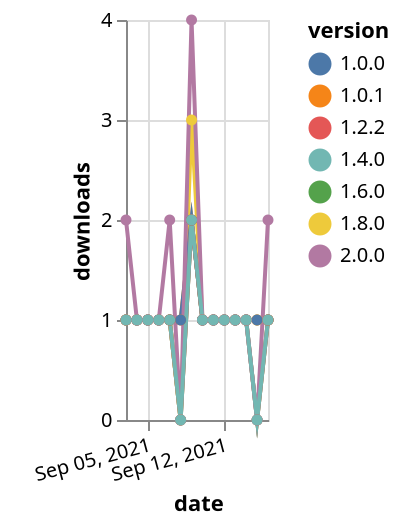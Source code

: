 {"$schema": "https://vega.github.io/schema/vega-lite/v5.json", "description": "A simple bar chart with embedded data.", "data": {"values": [{"date": "2021-09-03", "total": 167, "delta": 1, "version": "1.6.0"}, {"date": "2021-09-04", "total": 168, "delta": 1, "version": "1.6.0"}, {"date": "2021-09-05", "total": 169, "delta": 1, "version": "1.6.0"}, {"date": "2021-09-06", "total": 170, "delta": 1, "version": "1.6.0"}, {"date": "2021-09-07", "total": 171, "delta": 1, "version": "1.6.0"}, {"date": "2021-09-08", "total": 171, "delta": 0, "version": "1.6.0"}, {"date": "2021-09-09", "total": 173, "delta": 2, "version": "1.6.0"}, {"date": "2021-09-10", "total": 174, "delta": 1, "version": "1.6.0"}, {"date": "2021-09-11", "total": 175, "delta": 1, "version": "1.6.0"}, {"date": "2021-09-12", "total": 176, "delta": 1, "version": "1.6.0"}, {"date": "2021-09-13", "total": 177, "delta": 1, "version": "1.6.0"}, {"date": "2021-09-14", "total": 178, "delta": 1, "version": "1.6.0"}, {"date": "2021-09-15", "total": 178, "delta": 0, "version": "1.6.0"}, {"date": "2021-09-16", "total": 179, "delta": 1, "version": "1.6.0"}, {"date": "2021-09-03", "total": 207, "delta": 1, "version": "1.8.0"}, {"date": "2021-09-04", "total": 208, "delta": 1, "version": "1.8.0"}, {"date": "2021-09-05", "total": 209, "delta": 1, "version": "1.8.0"}, {"date": "2021-09-06", "total": 210, "delta": 1, "version": "1.8.0"}, {"date": "2021-09-07", "total": 211, "delta": 1, "version": "1.8.0"}, {"date": "2021-09-08", "total": 211, "delta": 0, "version": "1.8.0"}, {"date": "2021-09-09", "total": 214, "delta": 3, "version": "1.8.0"}, {"date": "2021-09-10", "total": 215, "delta": 1, "version": "1.8.0"}, {"date": "2021-09-11", "total": 216, "delta": 1, "version": "1.8.0"}, {"date": "2021-09-12", "total": 217, "delta": 1, "version": "1.8.0"}, {"date": "2021-09-13", "total": 218, "delta": 1, "version": "1.8.0"}, {"date": "2021-09-14", "total": 219, "delta": 1, "version": "1.8.0"}, {"date": "2021-09-15", "total": 220, "delta": 1, "version": "1.8.0"}, {"date": "2021-09-16", "total": 221, "delta": 1, "version": "1.8.0"}, {"date": "2021-09-03", "total": 240, "delta": 1, "version": "1.0.1"}, {"date": "2021-09-04", "total": 241, "delta": 1, "version": "1.0.1"}, {"date": "2021-09-05", "total": 242, "delta": 1, "version": "1.0.1"}, {"date": "2021-09-06", "total": 243, "delta": 1, "version": "1.0.1"}, {"date": "2021-09-07", "total": 244, "delta": 1, "version": "1.0.1"}, {"date": "2021-09-08", "total": 245, "delta": 1, "version": "1.0.1"}, {"date": "2021-09-09", "total": 247, "delta": 2, "version": "1.0.1"}, {"date": "2021-09-10", "total": 248, "delta": 1, "version": "1.0.1"}, {"date": "2021-09-11", "total": 249, "delta": 1, "version": "1.0.1"}, {"date": "2021-09-12", "total": 250, "delta": 1, "version": "1.0.1"}, {"date": "2021-09-13", "total": 251, "delta": 1, "version": "1.0.1"}, {"date": "2021-09-14", "total": 252, "delta": 1, "version": "1.0.1"}, {"date": "2021-09-15", "total": 253, "delta": 1, "version": "1.0.1"}, {"date": "2021-09-16", "total": 254, "delta": 1, "version": "1.0.1"}, {"date": "2021-09-03", "total": 243, "delta": 1, "version": "1.0.0"}, {"date": "2021-09-04", "total": 244, "delta": 1, "version": "1.0.0"}, {"date": "2021-09-05", "total": 245, "delta": 1, "version": "1.0.0"}, {"date": "2021-09-06", "total": 246, "delta": 1, "version": "1.0.0"}, {"date": "2021-09-07", "total": 247, "delta": 1, "version": "1.0.0"}, {"date": "2021-09-08", "total": 248, "delta": 1, "version": "1.0.0"}, {"date": "2021-09-09", "total": 250, "delta": 2, "version": "1.0.0"}, {"date": "2021-09-10", "total": 251, "delta": 1, "version": "1.0.0"}, {"date": "2021-09-11", "total": 252, "delta": 1, "version": "1.0.0"}, {"date": "2021-09-12", "total": 253, "delta": 1, "version": "1.0.0"}, {"date": "2021-09-13", "total": 254, "delta": 1, "version": "1.0.0"}, {"date": "2021-09-14", "total": 255, "delta": 1, "version": "1.0.0"}, {"date": "2021-09-15", "total": 256, "delta": 1, "version": "1.0.0"}, {"date": "2021-09-16", "total": 257, "delta": 1, "version": "1.0.0"}, {"date": "2021-09-03", "total": 202, "delta": 1, "version": "1.2.2"}, {"date": "2021-09-04", "total": 203, "delta": 1, "version": "1.2.2"}, {"date": "2021-09-05", "total": 204, "delta": 1, "version": "1.2.2"}, {"date": "2021-09-06", "total": 205, "delta": 1, "version": "1.2.2"}, {"date": "2021-09-07", "total": 206, "delta": 1, "version": "1.2.2"}, {"date": "2021-09-08", "total": 206, "delta": 0, "version": "1.2.2"}, {"date": "2021-09-09", "total": 208, "delta": 2, "version": "1.2.2"}, {"date": "2021-09-10", "total": 209, "delta": 1, "version": "1.2.2"}, {"date": "2021-09-11", "total": 210, "delta": 1, "version": "1.2.2"}, {"date": "2021-09-12", "total": 211, "delta": 1, "version": "1.2.2"}, {"date": "2021-09-13", "total": 212, "delta": 1, "version": "1.2.2"}, {"date": "2021-09-14", "total": 213, "delta": 1, "version": "1.2.2"}, {"date": "2021-09-15", "total": 213, "delta": 0, "version": "1.2.2"}, {"date": "2021-09-16", "total": 214, "delta": 1, "version": "1.2.2"}, {"date": "2021-09-03", "total": 129, "delta": 2, "version": "2.0.0"}, {"date": "2021-09-04", "total": 130, "delta": 1, "version": "2.0.0"}, {"date": "2021-09-05", "total": 131, "delta": 1, "version": "2.0.0"}, {"date": "2021-09-06", "total": 132, "delta": 1, "version": "2.0.0"}, {"date": "2021-09-07", "total": 134, "delta": 2, "version": "2.0.0"}, {"date": "2021-09-08", "total": 134, "delta": 0, "version": "2.0.0"}, {"date": "2021-09-09", "total": 138, "delta": 4, "version": "2.0.0"}, {"date": "2021-09-10", "total": 139, "delta": 1, "version": "2.0.0"}, {"date": "2021-09-11", "total": 140, "delta": 1, "version": "2.0.0"}, {"date": "2021-09-12", "total": 141, "delta": 1, "version": "2.0.0"}, {"date": "2021-09-13", "total": 142, "delta": 1, "version": "2.0.0"}, {"date": "2021-09-14", "total": 143, "delta": 1, "version": "2.0.0"}, {"date": "2021-09-15", "total": 143, "delta": 0, "version": "2.0.0"}, {"date": "2021-09-16", "total": 145, "delta": 2, "version": "2.0.0"}, {"date": "2021-09-03", "total": 199, "delta": 1, "version": "1.4.0"}, {"date": "2021-09-04", "total": 200, "delta": 1, "version": "1.4.0"}, {"date": "2021-09-05", "total": 201, "delta": 1, "version": "1.4.0"}, {"date": "2021-09-06", "total": 202, "delta": 1, "version": "1.4.0"}, {"date": "2021-09-07", "total": 203, "delta": 1, "version": "1.4.0"}, {"date": "2021-09-08", "total": 203, "delta": 0, "version": "1.4.0"}, {"date": "2021-09-09", "total": 205, "delta": 2, "version": "1.4.0"}, {"date": "2021-09-10", "total": 206, "delta": 1, "version": "1.4.0"}, {"date": "2021-09-11", "total": 207, "delta": 1, "version": "1.4.0"}, {"date": "2021-09-12", "total": 208, "delta": 1, "version": "1.4.0"}, {"date": "2021-09-13", "total": 209, "delta": 1, "version": "1.4.0"}, {"date": "2021-09-14", "total": 210, "delta": 1, "version": "1.4.0"}, {"date": "2021-09-15", "total": 210, "delta": 0, "version": "1.4.0"}, {"date": "2021-09-16", "total": 211, "delta": 1, "version": "1.4.0"}]}, "width": "container", "mark": {"type": "line", "point": {"filled": true}}, "encoding": {"x": {"field": "date", "type": "temporal", "timeUnit": "yearmonthdate", "title": "date", "axis": {"labelAngle": -15}}, "y": {"field": "delta", "type": "quantitative", "title": "downloads"}, "color": {"field": "version", "type": "nominal"}, "tooltip": {"field": "delta"}}}